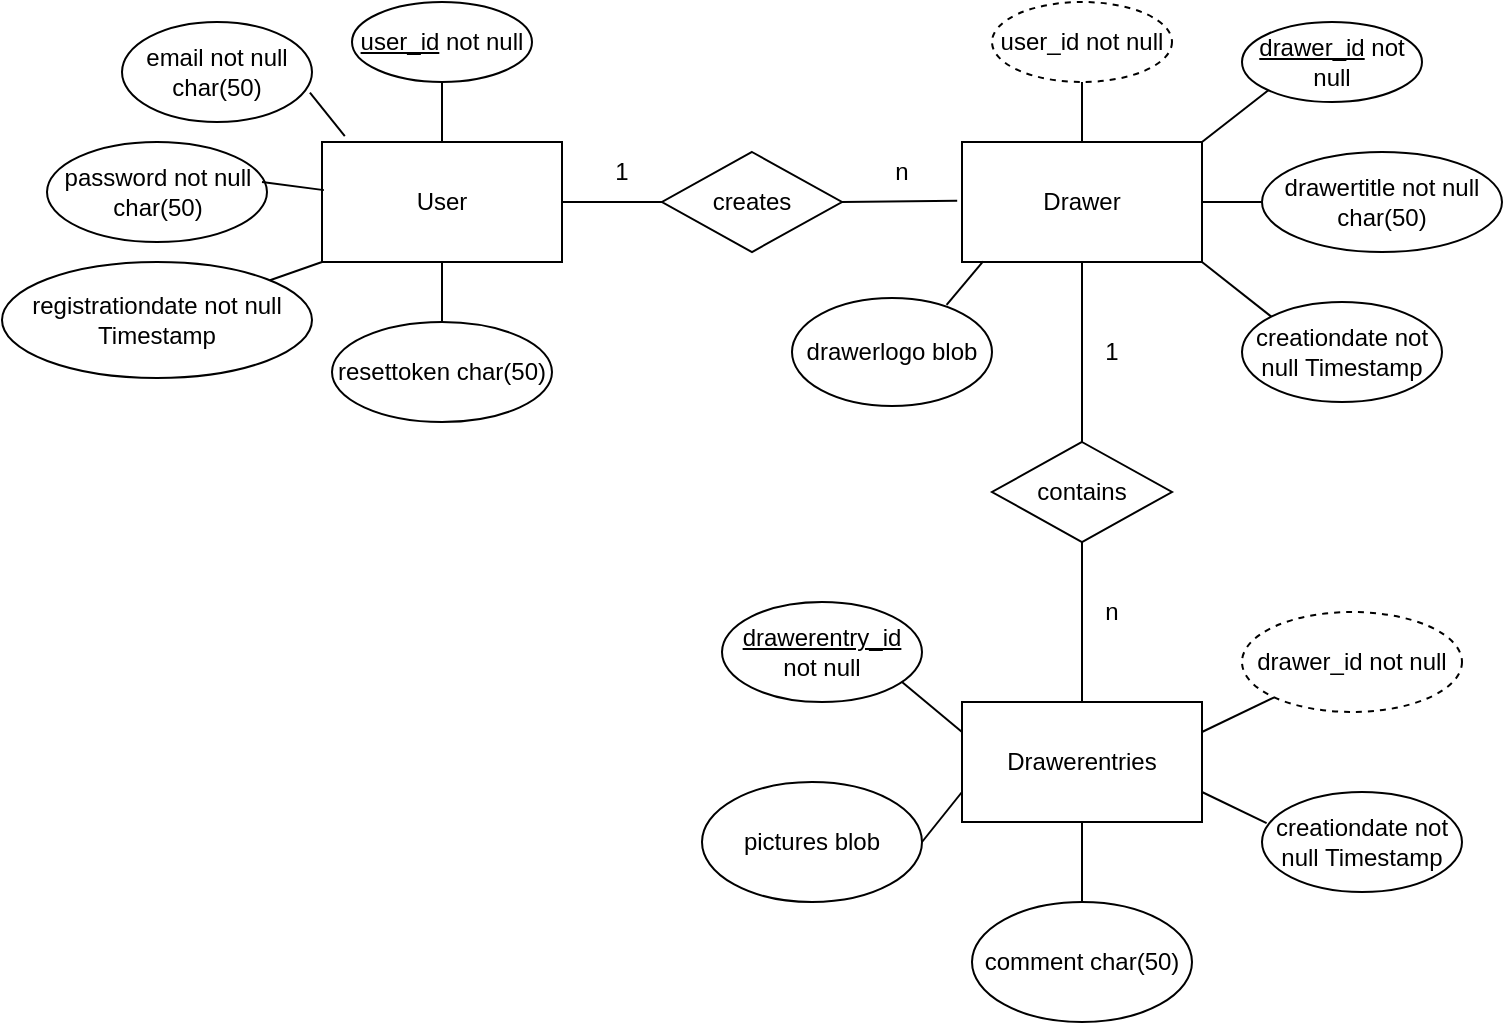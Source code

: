 <mxfile version="17.4.6" type="device"><diagram id="R2lEEEUBdFMjLlhIrx00" name="Page-1"><mxGraphModel dx="1058" dy="990" grid="1" gridSize="10" guides="1" tooltips="1" connect="1" arrows="1" fold="1" page="1" pageScale="1" pageWidth="1169" pageHeight="827" background="none" math="0" shadow="0" extFonts="Permanent Marker^https://fonts.googleapis.com/css?family=Permanent+Marker"><root><mxCell id="0"/><mxCell id="1" parent="0"/><mxCell id="8dCEHlcjXaS8etgfLCRp-7" value="User" style="rounded=0;whiteSpace=wrap;html=1;" vertex="1" parent="1"><mxGeometry x="230" y="300" width="120" height="60" as="geometry"/></mxCell><mxCell id="8dCEHlcjXaS8etgfLCRp-8" value="&lt;u&gt;user_id&lt;/u&gt; not null" style="ellipse;whiteSpace=wrap;html=1;" vertex="1" parent="1"><mxGeometry x="245" y="230" width="90" height="40" as="geometry"/></mxCell><mxCell id="8dCEHlcjXaS8etgfLCRp-9" value="creates" style="rhombus;whiteSpace=wrap;html=1;" vertex="1" parent="1"><mxGeometry x="400" y="305" width="90" height="50" as="geometry"/></mxCell><mxCell id="8dCEHlcjXaS8etgfLCRp-10" value="email not null&lt;br&gt;char(50)" style="ellipse;whiteSpace=wrap;html=1;" vertex="1" parent="1"><mxGeometry x="130" y="240" width="95" height="50" as="geometry"/></mxCell><mxCell id="8dCEHlcjXaS8etgfLCRp-11" value="password not null&lt;br&gt;char(50)" style="ellipse;whiteSpace=wrap;html=1;" vertex="1" parent="1"><mxGeometry x="92.5" y="300" width="110" height="50" as="geometry"/></mxCell><mxCell id="8dCEHlcjXaS8etgfLCRp-12" value="resettoken char(50)" style="ellipse;whiteSpace=wrap;html=1;" vertex="1" parent="1"><mxGeometry x="235" y="390" width="110" height="50" as="geometry"/></mxCell><mxCell id="8dCEHlcjXaS8etgfLCRp-14" value="" style="endArrow=none;html=1;rounded=0;entryX=0.989;entryY=0.707;entryDx=0;entryDy=0;exitX=0.095;exitY=-0.049;exitDx=0;exitDy=0;exitPerimeter=0;entryPerimeter=0;" edge="1" parent="1" source="8dCEHlcjXaS8etgfLCRp-7" target="8dCEHlcjXaS8etgfLCRp-10"><mxGeometry width="50" height="50" relative="1" as="geometry"><mxPoint x="320" y="410" as="sourcePoint"/><mxPoint x="370" y="360" as="targetPoint"/></mxGeometry></mxCell><mxCell id="8dCEHlcjXaS8etgfLCRp-15" value="" style="endArrow=none;html=1;rounded=0;exitX=0.008;exitY=0.401;exitDx=0;exitDy=0;exitPerimeter=0;" edge="1" parent="1" source="8dCEHlcjXaS8etgfLCRp-7"><mxGeometry width="50" height="50" relative="1" as="geometry"><mxPoint x="160" y="470" as="sourcePoint"/><mxPoint x="200" y="320" as="targetPoint"/></mxGeometry></mxCell><mxCell id="8dCEHlcjXaS8etgfLCRp-16" value="" style="endArrow=none;html=1;rounded=0;entryX=0.5;entryY=0;entryDx=0;entryDy=0;exitX=0.5;exitY=1;exitDx=0;exitDy=0;" edge="1" parent="1" source="8dCEHlcjXaS8etgfLCRp-7" target="8dCEHlcjXaS8etgfLCRp-12"><mxGeometry width="50" height="50" relative="1" as="geometry"><mxPoint x="160" y="480" as="sourcePoint"/><mxPoint x="210" y="430" as="targetPoint"/></mxGeometry></mxCell><mxCell id="8dCEHlcjXaS8etgfLCRp-17" value="" style="endArrow=none;html=1;rounded=0;entryX=0.5;entryY=1;entryDx=0;entryDy=0;exitX=0.5;exitY=0;exitDx=0;exitDy=0;" edge="1" parent="1" source="8dCEHlcjXaS8etgfLCRp-7" target="8dCEHlcjXaS8etgfLCRp-8"><mxGeometry width="50" height="50" relative="1" as="geometry"><mxPoint x="510" y="280" as="sourcePoint"/><mxPoint x="560" y="230" as="targetPoint"/></mxGeometry></mxCell><mxCell id="8dCEHlcjXaS8etgfLCRp-18" value="" style="endArrow=none;html=1;rounded=0;exitX=0;exitY=0.5;exitDx=0;exitDy=0;entryX=1;entryY=0.5;entryDx=0;entryDy=0;" edge="1" parent="1" source="8dCEHlcjXaS8etgfLCRp-9" target="8dCEHlcjXaS8etgfLCRp-7"><mxGeometry width="50" height="50" relative="1" as="geometry"><mxPoint x="400" y="300" as="sourcePoint"/><mxPoint x="450" y="250" as="targetPoint"/></mxGeometry></mxCell><mxCell id="8dCEHlcjXaS8etgfLCRp-19" value="Drawer" style="rounded=0;whiteSpace=wrap;html=1;" vertex="1" parent="1"><mxGeometry x="550" y="300" width="120" height="60" as="geometry"/></mxCell><mxCell id="8dCEHlcjXaS8etgfLCRp-21" value="1" style="text;html=1;strokeColor=none;fillColor=none;align=center;verticalAlign=middle;whiteSpace=wrap;rounded=0;" vertex="1" parent="1"><mxGeometry x="350" y="300" width="60" height="30" as="geometry"/></mxCell><mxCell id="8dCEHlcjXaS8etgfLCRp-22" value="n" style="text;html=1;strokeColor=none;fillColor=none;align=center;verticalAlign=middle;whiteSpace=wrap;rounded=0;" vertex="1" parent="1"><mxGeometry x="490" y="300" width="60" height="30" as="geometry"/></mxCell><mxCell id="8dCEHlcjXaS8etgfLCRp-23" value="user_id not null" style="ellipse;whiteSpace=wrap;html=1;dashed=1;" vertex="1" parent="1"><mxGeometry x="565" y="230" width="90" height="40" as="geometry"/></mxCell><mxCell id="8dCEHlcjXaS8etgfLCRp-24" value="" style="endArrow=none;html=1;rounded=0;" edge="1" parent="1" target="8dCEHlcjXaS8etgfLCRp-23"><mxGeometry width="50" height="50" relative="1" as="geometry"><mxPoint x="610" y="300" as="sourcePoint"/><mxPoint x="650" y="420" as="targetPoint"/></mxGeometry></mxCell><mxCell id="8dCEHlcjXaS8etgfLCRp-27" value="&lt;u&gt;drawer_id&lt;/u&gt; not null" style="ellipse;whiteSpace=wrap;html=1;" vertex="1" parent="1"><mxGeometry x="690" y="240" width="90" height="40" as="geometry"/></mxCell><mxCell id="8dCEHlcjXaS8etgfLCRp-28" value="" style="endArrow=none;html=1;rounded=0;entryX=0;entryY=1;entryDx=0;entryDy=0;exitX=1;exitY=0;exitDx=0;exitDy=0;" edge="1" parent="1" source="8dCEHlcjXaS8etgfLCRp-19" target="8dCEHlcjXaS8etgfLCRp-27"><mxGeometry width="50" height="50" relative="1" as="geometry"><mxPoint x="690" y="360" as="sourcePoint"/><mxPoint x="740" y="310" as="targetPoint"/></mxGeometry></mxCell><mxCell id="8dCEHlcjXaS8etgfLCRp-29" value="drawertitle not null char(50)" style="ellipse;whiteSpace=wrap;html=1;" vertex="1" parent="1"><mxGeometry x="700" y="305" width="120" height="50" as="geometry"/></mxCell><mxCell id="8dCEHlcjXaS8etgfLCRp-30" value="" style="endArrow=none;html=1;rounded=0;entryX=0;entryY=0.5;entryDx=0;entryDy=0;exitX=1;exitY=0.5;exitDx=0;exitDy=0;" edge="1" parent="1" source="8dCEHlcjXaS8etgfLCRp-19" target="8dCEHlcjXaS8etgfLCRp-29"><mxGeometry width="50" height="50" relative="1" as="geometry"><mxPoint x="680" y="450" as="sourcePoint"/><mxPoint x="730" y="400" as="targetPoint"/></mxGeometry></mxCell><mxCell id="8dCEHlcjXaS8etgfLCRp-31" value="creationdate not null Timestamp" style="ellipse;whiteSpace=wrap;html=1;" vertex="1" parent="1"><mxGeometry x="690" y="380" width="100" height="50" as="geometry"/></mxCell><mxCell id="8dCEHlcjXaS8etgfLCRp-32" value="drawerlogo blob" style="ellipse;whiteSpace=wrap;html=1;" vertex="1" parent="1"><mxGeometry x="465" y="378" width="100" height="54" as="geometry"/></mxCell><mxCell id="8dCEHlcjXaS8etgfLCRp-33" value="" style="endArrow=none;html=1;rounded=0;entryX=-0.02;entryY=0.489;entryDx=0;entryDy=0;entryPerimeter=0;exitX=1;exitY=0.5;exitDx=0;exitDy=0;" edge="1" parent="1" source="8dCEHlcjXaS8etgfLCRp-9" target="8dCEHlcjXaS8etgfLCRp-19"><mxGeometry width="50" height="50" relative="1" as="geometry"><mxPoint x="490" y="380" as="sourcePoint"/><mxPoint x="540" y="330" as="targetPoint"/></mxGeometry></mxCell><mxCell id="8dCEHlcjXaS8etgfLCRp-34" value="" style="endArrow=none;html=1;rounded=0;exitX=0.773;exitY=0.064;exitDx=0;exitDy=0;entryX=0.088;entryY=0.995;entryDx=0;entryDy=0;exitPerimeter=0;entryPerimeter=0;" edge="1" parent="1" source="8dCEHlcjXaS8etgfLCRp-32" target="8dCEHlcjXaS8etgfLCRp-19"><mxGeometry width="50" height="50" relative="1" as="geometry"><mxPoint x="550" y="430" as="sourcePoint"/><mxPoint x="600" y="380" as="targetPoint"/></mxGeometry></mxCell><mxCell id="8dCEHlcjXaS8etgfLCRp-35" value="" style="endArrow=none;html=1;rounded=0;entryX=0;entryY=0;entryDx=0;entryDy=0;exitX=1;exitY=1;exitDx=0;exitDy=0;" edge="1" parent="1" source="8dCEHlcjXaS8etgfLCRp-19" target="8dCEHlcjXaS8etgfLCRp-31"><mxGeometry width="50" height="50" relative="1" as="geometry"><mxPoint x="660" y="420" as="sourcePoint"/><mxPoint x="710" y="370" as="targetPoint"/></mxGeometry></mxCell><mxCell id="8dCEHlcjXaS8etgfLCRp-36" value="registrationdate not null&lt;br&gt;Timestamp" style="ellipse;whiteSpace=wrap;html=1;" vertex="1" parent="1"><mxGeometry x="70" y="360" width="155" height="58" as="geometry"/></mxCell><mxCell id="8dCEHlcjXaS8etgfLCRp-38" value="" style="endArrow=none;html=1;rounded=0;entryX=0;entryY=1;entryDx=0;entryDy=0;" edge="1" parent="1" source="8dCEHlcjXaS8etgfLCRp-36" target="8dCEHlcjXaS8etgfLCRp-7"><mxGeometry width="50" height="50" relative="1" as="geometry"><mxPoint x="160" y="490" as="sourcePoint"/><mxPoint x="210" y="440" as="targetPoint"/></mxGeometry></mxCell><mxCell id="8dCEHlcjXaS8etgfLCRp-39" value="Drawerentries" style="rounded=0;whiteSpace=wrap;html=1;" vertex="1" parent="1"><mxGeometry x="550" y="580" width="120" height="60" as="geometry"/></mxCell><mxCell id="8dCEHlcjXaS8etgfLCRp-40" value="contains" style="rhombus;whiteSpace=wrap;html=1;" vertex="1" parent="1"><mxGeometry x="565" y="450" width="90" height="50" as="geometry"/></mxCell><mxCell id="8dCEHlcjXaS8etgfLCRp-41" value="" style="endArrow=none;html=1;rounded=0;entryX=0.5;entryY=1;entryDx=0;entryDy=0;exitX=0.5;exitY=0;exitDx=0;exitDy=0;" edge="1" parent="1" source="8dCEHlcjXaS8etgfLCRp-40" target="8dCEHlcjXaS8etgfLCRp-19"><mxGeometry width="50" height="50" relative="1" as="geometry"><mxPoint x="500" y="560" as="sourcePoint"/><mxPoint x="550" y="510" as="targetPoint"/></mxGeometry></mxCell><mxCell id="8dCEHlcjXaS8etgfLCRp-42" value="" style="endArrow=none;html=1;rounded=0;entryX=0.5;entryY=1;entryDx=0;entryDy=0;exitX=0.5;exitY=0;exitDx=0;exitDy=0;" edge="1" parent="1" source="8dCEHlcjXaS8etgfLCRp-39" target="8dCEHlcjXaS8etgfLCRp-40"><mxGeometry width="50" height="50" relative="1" as="geometry"><mxPoint x="620" y="460" as="sourcePoint"/><mxPoint x="620" y="370" as="targetPoint"/></mxGeometry></mxCell><mxCell id="8dCEHlcjXaS8etgfLCRp-44" value="1" style="text;html=1;strokeColor=none;fillColor=none;align=center;verticalAlign=middle;whiteSpace=wrap;rounded=0;" vertex="1" parent="1"><mxGeometry x="595" y="390" width="60" height="30" as="geometry"/></mxCell><mxCell id="8dCEHlcjXaS8etgfLCRp-45" value="n" style="text;html=1;strokeColor=none;fillColor=none;align=center;verticalAlign=middle;whiteSpace=wrap;rounded=0;" vertex="1" parent="1"><mxGeometry x="595" y="520" width="60" height="30" as="geometry"/></mxCell><mxCell id="8dCEHlcjXaS8etgfLCRp-46" value="drawer_id not null" style="ellipse;whiteSpace=wrap;html=1;dashed=1;" vertex="1" parent="1"><mxGeometry x="690" y="535" width="110" height="50" as="geometry"/></mxCell><mxCell id="8dCEHlcjXaS8etgfLCRp-47" value="creationdate not null Timestamp" style="ellipse;whiteSpace=wrap;html=1;" vertex="1" parent="1"><mxGeometry x="700" y="625" width="100" height="50" as="geometry"/></mxCell><mxCell id="8dCEHlcjXaS8etgfLCRp-48" value="comment char(50)" style="ellipse;whiteSpace=wrap;html=1;" vertex="1" parent="1"><mxGeometry x="555" y="680" width="110" height="60" as="geometry"/></mxCell><mxCell id="8dCEHlcjXaS8etgfLCRp-49" value="pictures blob" style="ellipse;whiteSpace=wrap;html=1;" vertex="1" parent="1"><mxGeometry x="420" y="620" width="110" height="60" as="geometry"/></mxCell><mxCell id="8dCEHlcjXaS8etgfLCRp-50" value="&lt;u&gt;drawerentry_id&lt;/u&gt; not null" style="ellipse;whiteSpace=wrap;html=1;" vertex="1" parent="1"><mxGeometry x="430" y="530" width="100" height="50" as="geometry"/></mxCell><mxCell id="8dCEHlcjXaS8etgfLCRp-51" value="" style="endArrow=none;html=1;rounded=0;exitX=0;exitY=0.25;exitDx=0;exitDy=0;" edge="1" parent="1" source="8dCEHlcjXaS8etgfLCRp-39"><mxGeometry width="50" height="50" relative="1" as="geometry"><mxPoint x="230" y="640" as="sourcePoint"/><mxPoint x="520" y="570" as="targetPoint"/></mxGeometry></mxCell><mxCell id="8dCEHlcjXaS8etgfLCRp-52" value="" style="endArrow=none;html=1;rounded=0;entryX=0;entryY=0.75;entryDx=0;entryDy=0;exitX=1;exitY=0.5;exitDx=0;exitDy=0;" edge="1" parent="1" source="8dCEHlcjXaS8etgfLCRp-49" target="8dCEHlcjXaS8etgfLCRp-39"><mxGeometry width="50" height="50" relative="1" as="geometry"><mxPoint x="320" y="730" as="sourcePoint"/><mxPoint x="370" y="680" as="targetPoint"/></mxGeometry></mxCell><mxCell id="8dCEHlcjXaS8etgfLCRp-53" value="" style="endArrow=none;html=1;rounded=0;entryX=0.5;entryY=1;entryDx=0;entryDy=0;" edge="1" parent="1" source="8dCEHlcjXaS8etgfLCRp-48" target="8dCEHlcjXaS8etgfLCRp-39"><mxGeometry width="50" height="50" relative="1" as="geometry"><mxPoint x="430" y="750" as="sourcePoint"/><mxPoint x="480" y="700" as="targetPoint"/></mxGeometry></mxCell><mxCell id="8dCEHlcjXaS8etgfLCRp-54" value="" style="endArrow=none;html=1;rounded=0;entryX=0.023;entryY=0.311;entryDx=0;entryDy=0;entryPerimeter=0;exitX=1;exitY=0.75;exitDx=0;exitDy=0;" edge="1" parent="1" source="8dCEHlcjXaS8etgfLCRp-39" target="8dCEHlcjXaS8etgfLCRp-47"><mxGeometry width="50" height="50" relative="1" as="geometry"><mxPoint x="420" y="760" as="sourcePoint"/><mxPoint x="470" y="710" as="targetPoint"/></mxGeometry></mxCell><mxCell id="8dCEHlcjXaS8etgfLCRp-55" value="" style="endArrow=none;html=1;rounded=0;entryX=0;entryY=1;entryDx=0;entryDy=0;exitX=1;exitY=0.25;exitDx=0;exitDy=0;" edge="1" parent="1" source="8dCEHlcjXaS8etgfLCRp-39" target="8dCEHlcjXaS8etgfLCRp-46"><mxGeometry width="50" height="50" relative="1" as="geometry"><mxPoint x="650" y="600" as="sourcePoint"/><mxPoint x="700" y="550" as="targetPoint"/></mxGeometry></mxCell></root></mxGraphModel></diagram></mxfile>